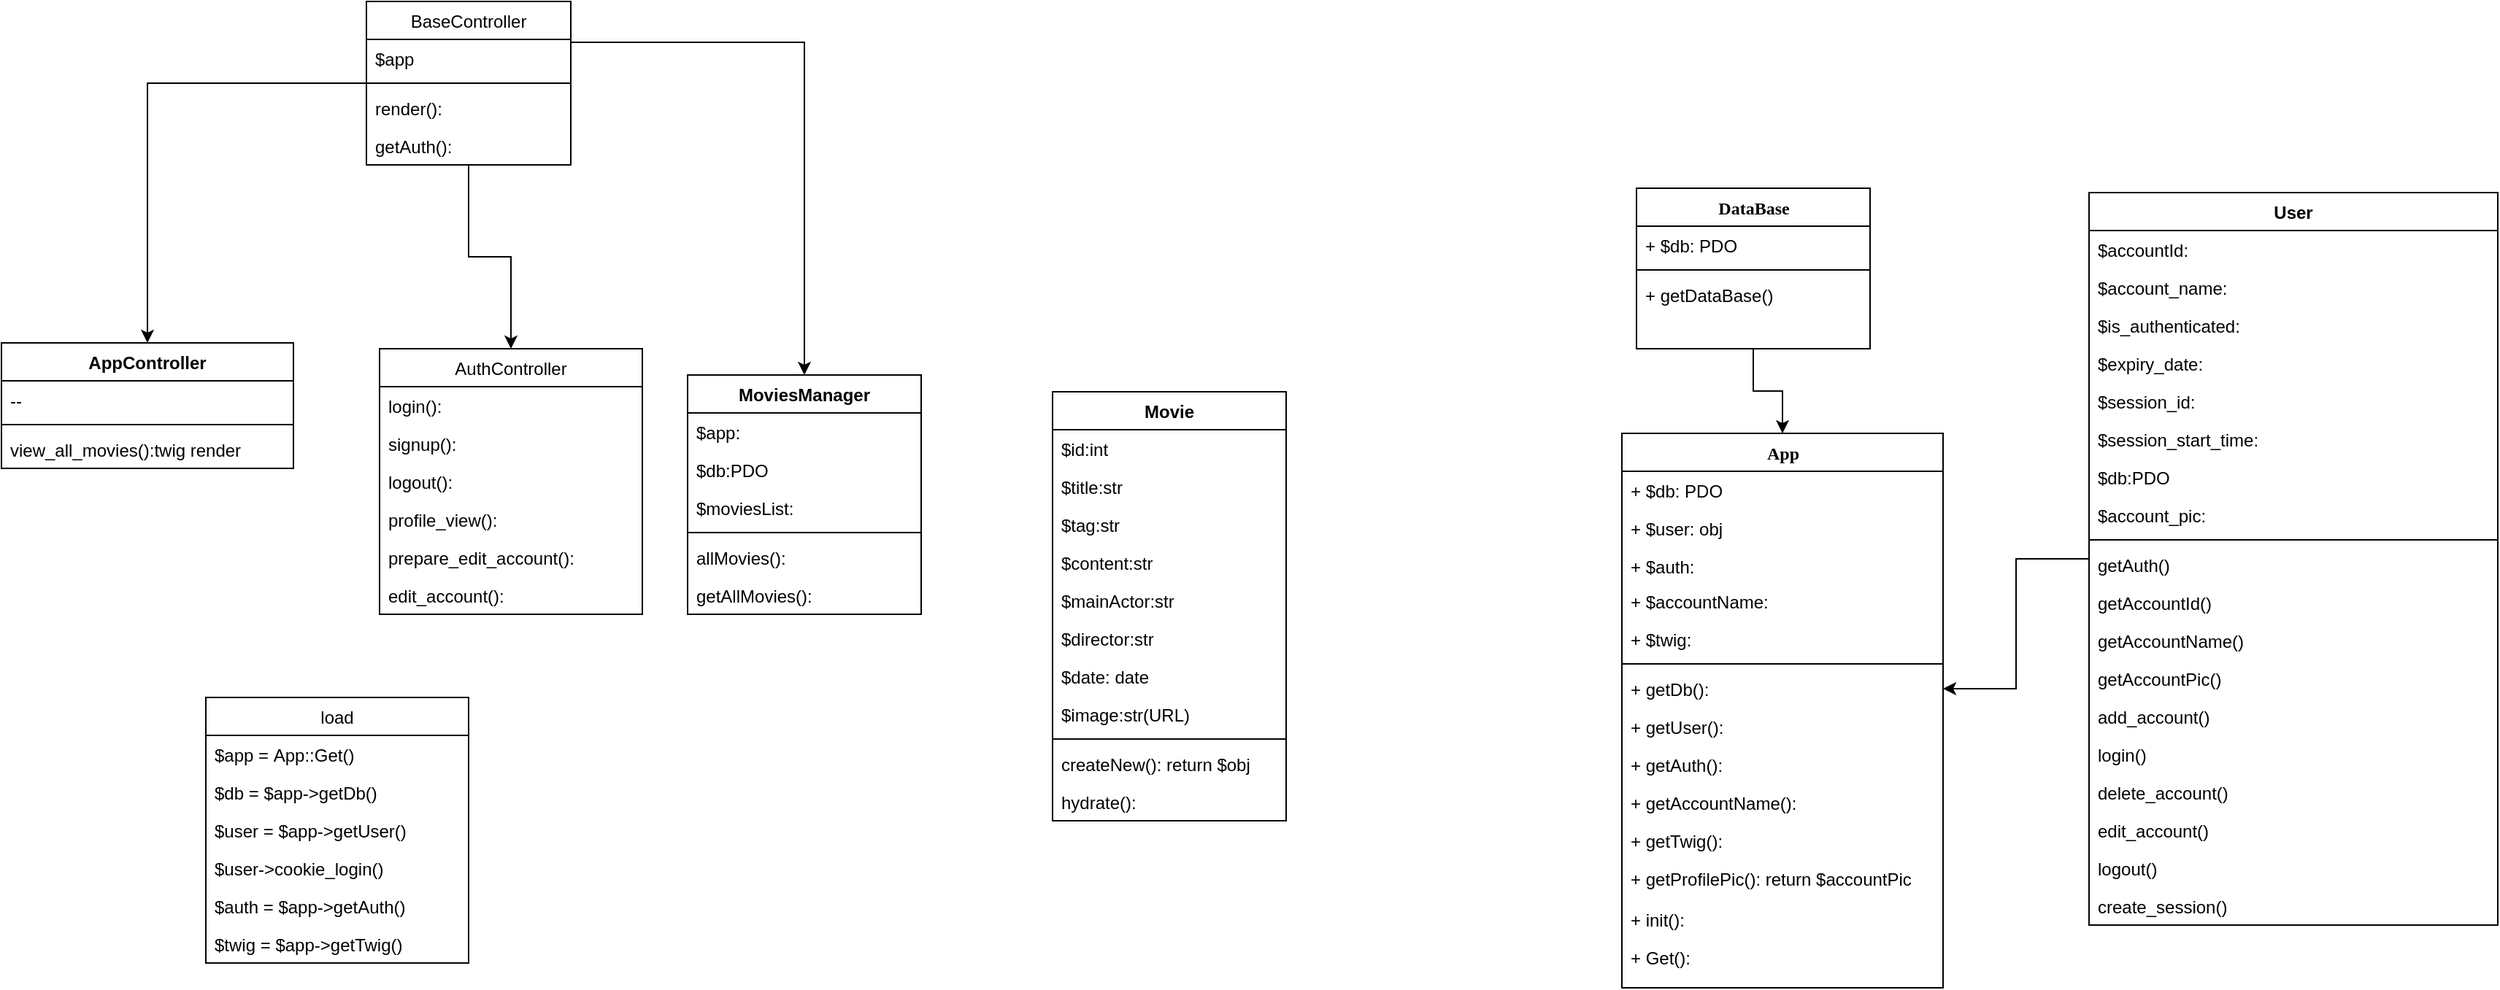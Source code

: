 <mxfile version="12.1.0" type="device" pages="1"><diagram name="Page-1" id="9f46799a-70d6-7492-0946-bef42562c5a5"><mxGraphModel dx="2194" dy="1164" grid="1" gridSize="10" guides="1" tooltips="1" connect="1" arrows="1" fold="1" page="1" pageScale="1" pageWidth="1169" pageHeight="827" background="#ffffff" math="0" shadow="0"><root><mxCell id="0"/><mxCell id="1" parent="0"/><mxCell id="qFZwAq0Wggv7g67LgT4I-54" value="" style="edgeStyle=orthogonalEdgeStyle;rounded=0;orthogonalLoop=1;jettySize=auto;html=1;entryX=0.5;entryY=0;entryDx=0;entryDy=0;" edge="1" parent="1" source="78961159f06e98e8-56" target="78961159f06e98e8-108"><mxGeometry relative="1" as="geometry"/></mxCell><mxCell id="78961159f06e98e8-56" value="DataBase" style="swimlane;html=1;fontStyle=1;align=center;verticalAlign=top;childLayout=stackLayout;horizontal=1;startSize=26;horizontalStack=0;resizeParent=1;resizeLast=0;collapsible=1;marginBottom=0;swimlaneFillColor=#ffffff;rounded=0;shadow=0;comic=0;labelBackgroundColor=none;strokeColor=#000000;strokeWidth=1;fillColor=none;fontFamily=Verdana;fontSize=12;fontColor=#000000;" parent="1" vertex="1"><mxGeometry x="1320" y="138" width="160" height="110" as="geometry"><mxRectangle x="40" y="44.0" width="100" height="26" as="alternateBounds"/></mxGeometry></mxCell><mxCell id="78961159f06e98e8-57" value="+ $db: PDO" style="text;html=1;strokeColor=none;fillColor=none;align=left;verticalAlign=top;spacingLeft=4;spacingRight=4;whiteSpace=wrap;overflow=hidden;rotatable=0;points=[[0,0.5],[1,0.5]];portConstraint=eastwest;" parent="78961159f06e98e8-56" vertex="1"><mxGeometry y="26" width="160" height="26" as="geometry"/></mxCell><mxCell id="78961159f06e98e8-64" value="" style="line;html=1;strokeWidth=1;fillColor=none;align=left;verticalAlign=middle;spacingTop=-1;spacingLeft=3;spacingRight=3;rotatable=0;labelPosition=right;points=[];portConstraint=eastwest;" parent="78961159f06e98e8-56" vertex="1"><mxGeometry y="52" width="160" height="8" as="geometry"/></mxCell><mxCell id="78961159f06e98e8-65" value="+ getDataBase()" style="text;html=1;strokeColor=none;fillColor=none;align=left;verticalAlign=top;spacingLeft=4;spacingRight=4;whiteSpace=wrap;overflow=hidden;rotatable=0;points=[[0,0.5],[1,0.5]];portConstraint=eastwest;" parent="78961159f06e98e8-56" vertex="1"><mxGeometry y="60" width="160" height="26" as="geometry"/></mxCell><mxCell id="78961159f06e98e8-108" value="App" style="swimlane;html=1;fontStyle=1;align=center;verticalAlign=top;childLayout=stackLayout;horizontal=1;startSize=26;horizontalStack=0;resizeParent=1;resizeLast=0;collapsible=1;marginBottom=0;swimlaneFillColor=#ffffff;rounded=0;shadow=0;comic=0;labelBackgroundColor=none;strokeColor=#000000;strokeWidth=1;fillColor=none;fontFamily=Verdana;fontSize=12;fontColor=#000000;" parent="1" vertex="1"><mxGeometry x="1310" y="306" width="220" height="380" as="geometry"><mxRectangle x="250" y="44.0" width="100" height="26" as="alternateBounds"/></mxGeometry></mxCell><mxCell id="78961159f06e98e8-109" value="&lt;div&gt;+ $db: PDO&lt;/div&gt;" style="text;html=1;strokeColor=none;fillColor=none;align=left;verticalAlign=top;spacingLeft=4;spacingRight=4;whiteSpace=wrap;overflow=hidden;rotatable=0;points=[[0,0.5],[1,0.5]];portConstraint=eastwest;" parent="78961159f06e98e8-108" vertex="1"><mxGeometry y="26" width="220" height="26" as="geometry"/></mxCell><mxCell id="78961159f06e98e8-110" value="+ $user: obj" style="text;html=1;strokeColor=none;fillColor=none;align=left;verticalAlign=top;spacingLeft=4;spacingRight=4;whiteSpace=wrap;overflow=hidden;rotatable=0;points=[[0,0.5],[1,0.5]];portConstraint=eastwest;" parent="78961159f06e98e8-108" vertex="1"><mxGeometry y="52" width="220" height="26" as="geometry"/></mxCell><mxCell id="QEfHN6XDftBdcsjIo0OV-11" value="+ $auth:" style="text;html=1;strokeColor=none;fillColor=none;align=left;verticalAlign=top;spacingLeft=4;spacingRight=4;whiteSpace=wrap;overflow=hidden;rotatable=0;points=[[0,0.5],[1,0.5]];portConstraint=eastwest;" parent="78961159f06e98e8-108" vertex="1"><mxGeometry y="78" width="220" height="24" as="geometry"/></mxCell><mxCell id="78961159f06e98e8-117" value="+ $accountName:" style="text;html=1;strokeColor=none;fillColor=none;align=left;verticalAlign=top;spacingLeft=4;spacingRight=4;whiteSpace=wrap;overflow=hidden;rotatable=0;points=[[0,0.5],[1,0.5]];portConstraint=eastwest;" parent="78961159f06e98e8-108" vertex="1"><mxGeometry y="102" width="220" height="26" as="geometry"/></mxCell><mxCell id="78961159f06e98e8-120" value="+ $twig:" style="text;html=1;strokeColor=none;fillColor=none;align=left;verticalAlign=top;spacingLeft=4;spacingRight=4;whiteSpace=wrap;overflow=hidden;rotatable=0;points=[[0,0.5],[1,0.5]];portConstraint=eastwest;" parent="78961159f06e98e8-108" vertex="1"><mxGeometry y="128" width="220" height="26" as="geometry"/></mxCell><mxCell id="78961159f06e98e8-116" value="" style="line;html=1;strokeWidth=1;fillColor=none;align=left;verticalAlign=middle;spacingTop=-1;spacingLeft=3;spacingRight=3;rotatable=0;labelPosition=right;points=[];portConstraint=eastwest;" parent="78961159f06e98e8-108" vertex="1"><mxGeometry y="154" width="220" height="8" as="geometry"/></mxCell><mxCell id="QEfHN6XDftBdcsjIo0OV-19" value="&lt;div&gt;+ getDb():&lt;/div&gt;" style="text;html=1;strokeColor=none;fillColor=none;align=left;verticalAlign=top;spacingLeft=4;spacingRight=4;whiteSpace=wrap;overflow=hidden;rotatable=0;points=[[0,0.5],[1,0.5]];portConstraint=eastwest;" parent="78961159f06e98e8-108" vertex="1"><mxGeometry y="162" width="220" height="26" as="geometry"/></mxCell><mxCell id="QEfHN6XDftBdcsjIo0OV-20" value="&lt;div&gt;+ getUser():&lt;/div&gt;" style="text;html=1;strokeColor=none;fillColor=none;align=left;verticalAlign=top;spacingLeft=4;spacingRight=4;whiteSpace=wrap;overflow=hidden;rotatable=0;points=[[0,0.5],[1,0.5]];portConstraint=eastwest;" parent="78961159f06e98e8-108" vertex="1"><mxGeometry y="188" width="220" height="26" as="geometry"/></mxCell><mxCell id="QEfHN6XDftBdcsjIo0OV-22" value="&lt;div&gt;+ getAuth():&lt;/div&gt;" style="text;html=1;strokeColor=none;fillColor=none;align=left;verticalAlign=top;spacingLeft=4;spacingRight=4;whiteSpace=wrap;overflow=hidden;rotatable=0;points=[[0,0.5],[1,0.5]];portConstraint=eastwest;" parent="78961159f06e98e8-108" vertex="1"><mxGeometry y="214" width="220" height="26" as="geometry"/></mxCell><mxCell id="QEfHN6XDftBdcsjIo0OV-23" value="&lt;div&gt;+ getAccountName():&lt;/div&gt;" style="text;html=1;strokeColor=none;fillColor=none;align=left;verticalAlign=top;spacingLeft=4;spacingRight=4;whiteSpace=wrap;overflow=hidden;rotatable=0;points=[[0,0.5],[1,0.5]];portConstraint=eastwest;" parent="78961159f06e98e8-108" vertex="1"><mxGeometry y="240" width="220" height="26" as="geometry"/></mxCell><mxCell id="QEfHN6XDftBdcsjIo0OV-21" value="&lt;div&gt;+ getTwig():&lt;/div&gt;" style="text;html=1;strokeColor=none;fillColor=none;align=left;verticalAlign=top;spacingLeft=4;spacingRight=4;whiteSpace=wrap;overflow=hidden;rotatable=0;points=[[0,0.5],[1,0.5]];portConstraint=eastwest;" parent="78961159f06e98e8-108" vertex="1"><mxGeometry y="266" width="220" height="26" as="geometry"/></mxCell><mxCell id="QEfHN6XDftBdcsjIo0OV-24" value="&lt;div&gt;+ getProfilePic(): return $accountPic&lt;br&gt;&lt;/div&gt;" style="text;html=1;strokeColor=none;fillColor=none;align=left;verticalAlign=top;spacingLeft=4;spacingRight=4;whiteSpace=wrap;overflow=hidden;rotatable=0;points=[[0,0.5],[1,0.5]];portConstraint=eastwest;" parent="78961159f06e98e8-108" vertex="1"><mxGeometry y="292" width="220" height="28" as="geometry"/></mxCell><mxCell id="QEfHN6XDftBdcsjIo0OV-25" value="&lt;div&gt;+ init():&lt;/div&gt;" style="text;html=1;strokeColor=none;fillColor=none;align=left;verticalAlign=top;spacingLeft=4;spacingRight=4;whiteSpace=wrap;overflow=hidden;rotatable=0;points=[[0,0.5],[1,0.5]];portConstraint=eastwest;" parent="78961159f06e98e8-108" vertex="1"><mxGeometry y="320" width="220" height="26" as="geometry"/></mxCell><mxCell id="QEfHN6XDftBdcsjIo0OV-26" value="&lt;div&gt;+ Get():&lt;/div&gt;" style="text;html=1;strokeColor=none;fillColor=none;align=left;verticalAlign=top;spacingLeft=4;spacingRight=4;whiteSpace=wrap;overflow=hidden;rotatable=0;points=[[0,0.5],[1,0.5]];portConstraint=eastwest;" parent="78961159f06e98e8-108" vertex="1"><mxGeometry y="346" width="220" height="26" as="geometry"/></mxCell><mxCell id="QEfHN6XDftBdcsjIo0OV-14" value="Movie" style="swimlane;fontStyle=1;align=center;verticalAlign=top;childLayout=stackLayout;horizontal=1;startSize=26;horizontalStack=0;resizeParent=1;resizeParentMax=0;resizeLast=0;collapsible=1;marginBottom=0;" parent="1" vertex="1"><mxGeometry x="920" y="277.5" width="160" height="294" as="geometry"/></mxCell><mxCell id="QEfHN6XDftBdcsjIo0OV-15" value="$id:int" style="text;strokeColor=none;fillColor=none;align=left;verticalAlign=top;spacingLeft=4;spacingRight=4;overflow=hidden;rotatable=0;points=[[0,0.5],[1,0.5]];portConstraint=eastwest;" parent="QEfHN6XDftBdcsjIo0OV-14" vertex="1"><mxGeometry y="26" width="160" height="26" as="geometry"/></mxCell><mxCell id="QEfHN6XDftBdcsjIo0OV-18" value="$title:str" style="text;strokeColor=none;fillColor=none;align=left;verticalAlign=top;spacingLeft=4;spacingRight=4;overflow=hidden;rotatable=0;points=[[0,0.5],[1,0.5]];portConstraint=eastwest;" parent="QEfHN6XDftBdcsjIo0OV-14" vertex="1"><mxGeometry y="52" width="160" height="26" as="geometry"/></mxCell><mxCell id="QEfHN6XDftBdcsjIo0OV-17" value="$tag:str" style="text;strokeColor=none;fillColor=none;align=left;verticalAlign=top;spacingLeft=4;spacingRight=4;overflow=hidden;rotatable=0;points=[[0,0.5],[1,0.5]];portConstraint=eastwest;" parent="QEfHN6XDftBdcsjIo0OV-14" vertex="1"><mxGeometry y="78" width="160" height="26" as="geometry"/></mxCell><mxCell id="QEfHN6XDftBdcsjIo0OV-27" value="$content:str" style="text;strokeColor=none;fillColor=none;align=left;verticalAlign=top;spacingLeft=4;spacingRight=4;overflow=hidden;rotatable=0;points=[[0,0.5],[1,0.5]];portConstraint=eastwest;" parent="QEfHN6XDftBdcsjIo0OV-14" vertex="1"><mxGeometry y="104" width="160" height="26" as="geometry"/></mxCell><mxCell id="QEfHN6XDftBdcsjIo0OV-28" value="$mainActor:str" style="text;strokeColor=none;fillColor=none;align=left;verticalAlign=top;spacingLeft=4;spacingRight=4;overflow=hidden;rotatable=0;points=[[0,0.5],[1,0.5]];portConstraint=eastwest;" parent="QEfHN6XDftBdcsjIo0OV-14" vertex="1"><mxGeometry y="130" width="160" height="26" as="geometry"/></mxCell><mxCell id="QEfHN6XDftBdcsjIo0OV-29" value="$director:str" style="text;strokeColor=none;fillColor=none;align=left;verticalAlign=top;spacingLeft=4;spacingRight=4;overflow=hidden;rotatable=0;points=[[0,0.5],[1,0.5]];portConstraint=eastwest;" parent="QEfHN6XDftBdcsjIo0OV-14" vertex="1"><mxGeometry y="156" width="160" height="26" as="geometry"/></mxCell><mxCell id="QEfHN6XDftBdcsjIo0OV-30" value="$date: date" style="text;strokeColor=none;fillColor=none;align=left;verticalAlign=top;spacingLeft=4;spacingRight=4;overflow=hidden;rotatable=0;points=[[0,0.5],[1,0.5]];portConstraint=eastwest;" parent="QEfHN6XDftBdcsjIo0OV-14" vertex="1"><mxGeometry y="182" width="160" height="26" as="geometry"/></mxCell><mxCell id="QEfHN6XDftBdcsjIo0OV-31" value="$image:str(URL)" style="text;strokeColor=none;fillColor=none;align=left;verticalAlign=top;spacingLeft=4;spacingRight=4;overflow=hidden;rotatable=0;points=[[0,0.5],[1,0.5]];portConstraint=eastwest;" parent="QEfHN6XDftBdcsjIo0OV-14" vertex="1"><mxGeometry y="208" width="160" height="26" as="geometry"/></mxCell><mxCell id="QEfHN6XDftBdcsjIo0OV-16" value="" style="line;strokeWidth=1;fillColor=none;align=left;verticalAlign=middle;spacingTop=-1;spacingLeft=3;spacingRight=3;rotatable=0;labelPosition=right;points=[];portConstraint=eastwest;" parent="QEfHN6XDftBdcsjIo0OV-14" vertex="1"><mxGeometry y="234" width="160" height="8" as="geometry"/></mxCell><mxCell id="QEfHN6XDftBdcsjIo0OV-32" value="createNew(): return $obj" style="text;strokeColor=none;fillColor=none;align=left;verticalAlign=top;spacingLeft=4;spacingRight=4;overflow=hidden;rotatable=0;points=[[0,0.5],[1,0.5]];portConstraint=eastwest;" parent="QEfHN6XDftBdcsjIo0OV-14" vertex="1"><mxGeometry y="242" width="160" height="26" as="geometry"/></mxCell><mxCell id="QEfHN6XDftBdcsjIo0OV-33" value="hydrate():" style="text;strokeColor=none;fillColor=none;align=left;verticalAlign=top;spacingLeft=4;spacingRight=4;overflow=hidden;rotatable=0;points=[[0,0.5],[1,0.5]];portConstraint=eastwest;" parent="QEfHN6XDftBdcsjIo0OV-14" vertex="1"><mxGeometry y="268" width="160" height="26" as="geometry"/></mxCell><mxCell id="qFZwAq0Wggv7g67LgT4I-1" value="MoviesManager" style="swimlane;fontStyle=1;align=center;verticalAlign=top;childLayout=stackLayout;horizontal=1;startSize=26;horizontalStack=0;resizeParent=1;resizeParentMax=0;resizeLast=0;collapsible=1;marginBottom=0;" vertex="1" parent="1"><mxGeometry x="670" y="266" width="160" height="164" as="geometry"/></mxCell><mxCell id="qFZwAq0Wggv7g67LgT4I-2" value="$app:" style="text;strokeColor=none;fillColor=none;align=left;verticalAlign=top;spacingLeft=4;spacingRight=4;overflow=hidden;rotatable=0;points=[[0,0.5],[1,0.5]];portConstraint=eastwest;" vertex="1" parent="qFZwAq0Wggv7g67LgT4I-1"><mxGeometry y="26" width="160" height="26" as="geometry"/></mxCell><mxCell id="qFZwAq0Wggv7g67LgT4I-9" value="$db:PDO" style="text;strokeColor=none;fillColor=none;align=left;verticalAlign=top;spacingLeft=4;spacingRight=4;overflow=hidden;rotatable=0;points=[[0,0.5],[1,0.5]];portConstraint=eastwest;" vertex="1" parent="qFZwAq0Wggv7g67LgT4I-1"><mxGeometry y="52" width="160" height="26" as="geometry"/></mxCell><mxCell id="qFZwAq0Wggv7g67LgT4I-10" value="$moviesList:" style="text;strokeColor=none;fillColor=none;align=left;verticalAlign=top;spacingLeft=4;spacingRight=4;overflow=hidden;rotatable=0;points=[[0,0.5],[1,0.5]];portConstraint=eastwest;" vertex="1" parent="qFZwAq0Wggv7g67LgT4I-1"><mxGeometry y="78" width="160" height="26" as="geometry"/></mxCell><mxCell id="qFZwAq0Wggv7g67LgT4I-3" value="" style="line;strokeWidth=1;fillColor=none;align=left;verticalAlign=middle;spacingTop=-1;spacingLeft=3;spacingRight=3;rotatable=0;labelPosition=right;points=[];portConstraint=eastwest;" vertex="1" parent="qFZwAq0Wggv7g67LgT4I-1"><mxGeometry y="104" width="160" height="8" as="geometry"/></mxCell><mxCell id="qFZwAq0Wggv7g67LgT4I-4" value="allMovies():" style="text;strokeColor=none;fillColor=none;align=left;verticalAlign=top;spacingLeft=4;spacingRight=4;overflow=hidden;rotatable=0;points=[[0,0.5],[1,0.5]];portConstraint=eastwest;" vertex="1" parent="qFZwAq0Wggv7g67LgT4I-1"><mxGeometry y="112" width="160" height="26" as="geometry"/></mxCell><mxCell id="qFZwAq0Wggv7g67LgT4I-11" value="getAllMovies():" style="text;strokeColor=none;fillColor=none;align=left;verticalAlign=top;spacingLeft=4;spacingRight=4;overflow=hidden;rotatable=0;points=[[0,0.5],[1,0.5]];portConstraint=eastwest;" vertex="1" parent="qFZwAq0Wggv7g67LgT4I-1"><mxGeometry y="138" width="160" height="26" as="geometry"/></mxCell><mxCell id="qFZwAq0Wggv7g67LgT4I-12" value="AppController" style="swimlane;fontStyle=1;align=center;verticalAlign=top;childLayout=stackLayout;horizontal=1;startSize=26;horizontalStack=0;resizeParent=1;resizeParentMax=0;resizeLast=0;collapsible=1;marginBottom=0;" vertex="1" parent="1"><mxGeometry x="200" y="244" width="200" height="86" as="geometry"/></mxCell><mxCell id="qFZwAq0Wggv7g67LgT4I-13" value="--" style="text;strokeColor=none;fillColor=none;align=left;verticalAlign=top;spacingLeft=4;spacingRight=4;overflow=hidden;rotatable=0;points=[[0,0.5],[1,0.5]];portConstraint=eastwest;" vertex="1" parent="qFZwAq0Wggv7g67LgT4I-12"><mxGeometry y="26" width="200" height="26" as="geometry"/></mxCell><mxCell id="qFZwAq0Wggv7g67LgT4I-14" value="" style="line;strokeWidth=1;fillColor=none;align=left;verticalAlign=middle;spacingTop=-1;spacingLeft=3;spacingRight=3;rotatable=0;labelPosition=right;points=[];portConstraint=eastwest;" vertex="1" parent="qFZwAq0Wggv7g67LgT4I-12"><mxGeometry y="52" width="200" height="8" as="geometry"/></mxCell><mxCell id="qFZwAq0Wggv7g67LgT4I-15" value="view_all_movies():twig render" style="text;strokeColor=none;fillColor=none;align=left;verticalAlign=top;spacingLeft=4;spacingRight=4;overflow=hidden;rotatable=0;points=[[0,0.5],[1,0.5]];portConstraint=eastwest;" vertex="1" parent="qFZwAq0Wggv7g67LgT4I-12"><mxGeometry y="60" width="200" height="26" as="geometry"/></mxCell><mxCell id="qFZwAq0Wggv7g67LgT4I-20" value="AuthController" style="swimlane;fontStyle=0;childLayout=stackLayout;horizontal=1;startSize=26;fillColor=none;horizontalStack=0;resizeParent=1;resizeParentMax=0;resizeLast=0;collapsible=1;marginBottom=0;" vertex="1" parent="1"><mxGeometry x="459" y="248" width="180" height="182" as="geometry"/></mxCell><mxCell id="qFZwAq0Wggv7g67LgT4I-21" value="login():" style="text;strokeColor=none;fillColor=none;align=left;verticalAlign=top;spacingLeft=4;spacingRight=4;overflow=hidden;rotatable=0;points=[[0,0.5],[1,0.5]];portConstraint=eastwest;" vertex="1" parent="qFZwAq0Wggv7g67LgT4I-20"><mxGeometry y="26" width="180" height="26" as="geometry"/></mxCell><mxCell id="qFZwAq0Wggv7g67LgT4I-22" value="signup():" style="text;strokeColor=none;fillColor=none;align=left;verticalAlign=top;spacingLeft=4;spacingRight=4;overflow=hidden;rotatable=0;points=[[0,0.5],[1,0.5]];portConstraint=eastwest;" vertex="1" parent="qFZwAq0Wggv7g67LgT4I-20"><mxGeometry y="52" width="180" height="26" as="geometry"/></mxCell><mxCell id="qFZwAq0Wggv7g67LgT4I-23" value="logout():" style="text;strokeColor=none;fillColor=none;align=left;verticalAlign=top;spacingLeft=4;spacingRight=4;overflow=hidden;rotatable=0;points=[[0,0.5],[1,0.5]];portConstraint=eastwest;" vertex="1" parent="qFZwAq0Wggv7g67LgT4I-20"><mxGeometry y="78" width="180" height="26" as="geometry"/></mxCell><mxCell id="qFZwAq0Wggv7g67LgT4I-24" value="profile_view():" style="text;strokeColor=none;fillColor=none;align=left;verticalAlign=top;spacingLeft=4;spacingRight=4;overflow=hidden;rotatable=0;points=[[0,0.5],[1,0.5]];portConstraint=eastwest;" vertex="1" parent="qFZwAq0Wggv7g67LgT4I-20"><mxGeometry y="104" width="180" height="26" as="geometry"/></mxCell><mxCell id="qFZwAq0Wggv7g67LgT4I-25" value="prepare_edit_account():" style="text;strokeColor=none;fillColor=none;align=left;verticalAlign=top;spacingLeft=4;spacingRight=4;overflow=hidden;rotatable=0;points=[[0,0.5],[1,0.5]];portConstraint=eastwest;" vertex="1" parent="qFZwAq0Wggv7g67LgT4I-20"><mxGeometry y="130" width="180" height="26" as="geometry"/></mxCell><mxCell id="qFZwAq0Wggv7g67LgT4I-26" value="edit_account():" style="text;strokeColor=none;fillColor=none;align=left;verticalAlign=top;spacingLeft=4;spacingRight=4;overflow=hidden;rotatable=0;points=[[0,0.5],[1,0.5]];portConstraint=eastwest;" vertex="1" parent="qFZwAq0Wggv7g67LgT4I-20"><mxGeometry y="156" width="180" height="26" as="geometry"/></mxCell><mxCell id="qFZwAq0Wggv7g67LgT4I-53" value="" style="edgeStyle=orthogonalEdgeStyle;rounded=0;orthogonalLoop=1;jettySize=auto;html=1;entryX=0.5;entryY=0;entryDx=0;entryDy=0;" edge="1" parent="1" source="qFZwAq0Wggv7g67LgT4I-27" target="qFZwAq0Wggv7g67LgT4I-12"><mxGeometry relative="1" as="geometry"/></mxCell><mxCell id="qFZwAq0Wggv7g67LgT4I-86" value="" style="edgeStyle=orthogonalEdgeStyle;rounded=0;orthogonalLoop=1;jettySize=auto;html=1;entryX=0.5;entryY=0;entryDx=0;entryDy=0;" edge="1" parent="1" source="qFZwAq0Wggv7g67LgT4I-27" target="qFZwAq0Wggv7g67LgT4I-20"><mxGeometry relative="1" as="geometry"/></mxCell><mxCell id="qFZwAq0Wggv7g67LgT4I-92" value="" style="edgeStyle=orthogonalEdgeStyle;rounded=0;orthogonalLoop=1;jettySize=auto;html=1;exitX=1;exitY=0.25;exitDx=0;exitDy=0;" edge="1" parent="1" source="qFZwAq0Wggv7g67LgT4I-27" target="qFZwAq0Wggv7g67LgT4I-1"><mxGeometry relative="1" as="geometry"><mxPoint x="670" y="66" as="targetPoint"/></mxGeometry></mxCell><mxCell id="qFZwAq0Wggv7g67LgT4I-27" value="BaseController" style="swimlane;fontStyle=0;childLayout=stackLayout;horizontal=1;startSize=26;fillColor=none;horizontalStack=0;resizeParent=1;resizeParentMax=0;resizeLast=0;collapsible=1;marginBottom=0;" vertex="1" parent="1"><mxGeometry x="450" y="10" width="140" height="112" as="geometry"/></mxCell><mxCell id="qFZwAq0Wggv7g67LgT4I-28" value="$app" style="text;strokeColor=none;fillColor=none;align=left;verticalAlign=top;spacingLeft=4;spacingRight=4;overflow=hidden;rotatable=0;points=[[0,0.5],[1,0.5]];portConstraint=eastwest;" vertex="1" parent="qFZwAq0Wggv7g67LgT4I-27"><mxGeometry y="26" width="140" height="26" as="geometry"/></mxCell><mxCell id="qFZwAq0Wggv7g67LgT4I-31" value="" style="line;html=1;strokeWidth=1;fillColor=none;align=left;verticalAlign=middle;spacingTop=-1;spacingLeft=3;spacingRight=3;rotatable=0;labelPosition=right;points=[];portConstraint=eastwest;" vertex="1" parent="qFZwAq0Wggv7g67LgT4I-27"><mxGeometry y="52" width="140" height="8" as="geometry"/></mxCell><mxCell id="qFZwAq0Wggv7g67LgT4I-29" value="render():" style="text;strokeColor=none;fillColor=none;align=left;verticalAlign=top;spacingLeft=4;spacingRight=4;overflow=hidden;rotatable=0;points=[[0,0.5],[1,0.5]];portConstraint=eastwest;" vertex="1" parent="qFZwAq0Wggv7g67LgT4I-27"><mxGeometry y="60" width="140" height="26" as="geometry"/></mxCell><mxCell id="qFZwAq0Wggv7g67LgT4I-30" value="getAuth():" style="text;strokeColor=none;fillColor=none;align=left;verticalAlign=top;spacingLeft=4;spacingRight=4;overflow=hidden;rotatable=0;points=[[0,0.5],[1,0.5]];portConstraint=eastwest;" vertex="1" parent="qFZwAq0Wggv7g67LgT4I-27"><mxGeometry y="86" width="140" height="26" as="geometry"/></mxCell><mxCell id="qFZwAq0Wggv7g67LgT4I-77" style="edgeStyle=orthogonalEdgeStyle;rounded=0;orthogonalLoop=1;jettySize=auto;html=1;entryX=1;entryY=0.5;entryDx=0;entryDy=0;" edge="1" parent="1" source="qFZwAq0Wggv7g67LgT4I-32" target="QEfHN6XDftBdcsjIo0OV-19"><mxGeometry relative="1" as="geometry"/></mxCell><mxCell id="qFZwAq0Wggv7g67LgT4I-32" value="User" style="swimlane;fontStyle=1;align=center;verticalAlign=top;childLayout=stackLayout;horizontal=1;startSize=26;horizontalStack=0;resizeParent=1;resizeParentMax=0;resizeLast=0;collapsible=1;marginBottom=0;" vertex="1" parent="1"><mxGeometry x="1630" y="141" width="280" height="502" as="geometry"/></mxCell><mxCell id="qFZwAq0Wggv7g67LgT4I-33" value="$accountId:" style="text;strokeColor=none;fillColor=none;align=left;verticalAlign=top;spacingLeft=4;spacingRight=4;overflow=hidden;rotatable=0;points=[[0,0.5],[1,0.5]];portConstraint=eastwest;" vertex="1" parent="qFZwAq0Wggv7g67LgT4I-32"><mxGeometry y="26" width="280" height="26" as="geometry"/></mxCell><mxCell id="qFZwAq0Wggv7g67LgT4I-36" value="$account_name:" style="text;strokeColor=none;fillColor=none;align=left;verticalAlign=top;spacingLeft=4;spacingRight=4;overflow=hidden;rotatable=0;points=[[0,0.5],[1,0.5]];portConstraint=eastwest;" vertex="1" parent="qFZwAq0Wggv7g67LgT4I-32"><mxGeometry y="52" width="280" height="26" as="geometry"/></mxCell><mxCell id="qFZwAq0Wggv7g67LgT4I-37" value="$is_authenticated:" style="text;strokeColor=none;fillColor=none;align=left;verticalAlign=top;spacingLeft=4;spacingRight=4;overflow=hidden;rotatable=0;points=[[0,0.5],[1,0.5]];portConstraint=eastwest;" vertex="1" parent="qFZwAq0Wggv7g67LgT4I-32"><mxGeometry y="78" width="280" height="26" as="geometry"/></mxCell><mxCell id="qFZwAq0Wggv7g67LgT4I-38" value="$expiry_date:" style="text;strokeColor=none;fillColor=none;align=left;verticalAlign=top;spacingLeft=4;spacingRight=4;overflow=hidden;rotatable=0;points=[[0,0.5],[1,0.5]];portConstraint=eastwest;" vertex="1" parent="qFZwAq0Wggv7g67LgT4I-32"><mxGeometry y="104" width="280" height="26" as="geometry"/></mxCell><mxCell id="qFZwAq0Wggv7g67LgT4I-39" value="$session_id:" style="text;strokeColor=none;fillColor=none;align=left;verticalAlign=top;spacingLeft=4;spacingRight=4;overflow=hidden;rotatable=0;points=[[0,0.5],[1,0.5]];portConstraint=eastwest;" vertex="1" parent="qFZwAq0Wggv7g67LgT4I-32"><mxGeometry y="130" width="280" height="26" as="geometry"/></mxCell><mxCell id="qFZwAq0Wggv7g67LgT4I-40" value="$session_start_time:" style="text;strokeColor=none;fillColor=none;align=left;verticalAlign=top;spacingLeft=4;spacingRight=4;overflow=hidden;rotatable=0;points=[[0,0.5],[1,0.5]];portConstraint=eastwest;" vertex="1" parent="qFZwAq0Wggv7g67LgT4I-32"><mxGeometry y="156" width="280" height="26" as="geometry"/></mxCell><mxCell id="qFZwAq0Wggv7g67LgT4I-41" value="$db:PDO" style="text;strokeColor=none;fillColor=none;align=left;verticalAlign=top;spacingLeft=4;spacingRight=4;overflow=hidden;rotatable=0;points=[[0,0.5],[1,0.5]];portConstraint=eastwest;" vertex="1" parent="qFZwAq0Wggv7g67LgT4I-32"><mxGeometry y="182" width="280" height="26" as="geometry"/></mxCell><mxCell id="qFZwAq0Wggv7g67LgT4I-42" value="$account_pic:" style="text;strokeColor=none;fillColor=none;align=left;verticalAlign=top;spacingLeft=4;spacingRight=4;overflow=hidden;rotatable=0;points=[[0,0.5],[1,0.5]];portConstraint=eastwest;" vertex="1" parent="qFZwAq0Wggv7g67LgT4I-32"><mxGeometry y="208" width="280" height="26" as="geometry"/></mxCell><mxCell id="qFZwAq0Wggv7g67LgT4I-34" value="" style="line;strokeWidth=1;fillColor=none;align=left;verticalAlign=middle;spacingTop=-1;spacingLeft=3;spacingRight=3;rotatable=0;labelPosition=right;points=[];portConstraint=eastwest;" vertex="1" parent="qFZwAq0Wggv7g67LgT4I-32"><mxGeometry y="234" width="280" height="8" as="geometry"/></mxCell><mxCell id="qFZwAq0Wggv7g67LgT4I-35" value="getAuth()" style="text;strokeColor=none;fillColor=none;align=left;verticalAlign=top;spacingLeft=4;spacingRight=4;overflow=hidden;rotatable=0;points=[[0,0.5],[1,0.5]];portConstraint=eastwest;" vertex="1" parent="qFZwAq0Wggv7g67LgT4I-32"><mxGeometry y="242" width="280" height="26" as="geometry"/></mxCell><mxCell id="qFZwAq0Wggv7g67LgT4I-43" value="getAccountId()" style="text;strokeColor=none;fillColor=none;align=left;verticalAlign=top;spacingLeft=4;spacingRight=4;overflow=hidden;rotatable=0;points=[[0,0.5],[1,0.5]];portConstraint=eastwest;" vertex="1" parent="qFZwAq0Wggv7g67LgT4I-32"><mxGeometry y="268" width="280" height="26" as="geometry"/></mxCell><mxCell id="qFZwAq0Wggv7g67LgT4I-44" value="getAccountName()" style="text;strokeColor=none;fillColor=none;align=left;verticalAlign=top;spacingLeft=4;spacingRight=4;overflow=hidden;rotatable=0;points=[[0,0.5],[1,0.5]];portConstraint=eastwest;" vertex="1" parent="qFZwAq0Wggv7g67LgT4I-32"><mxGeometry y="294" width="280" height="26" as="geometry"/></mxCell><mxCell id="qFZwAq0Wggv7g67LgT4I-45" value="getAccountPic()" style="text;strokeColor=none;fillColor=none;align=left;verticalAlign=top;spacingLeft=4;spacingRight=4;overflow=hidden;rotatable=0;points=[[0,0.5],[1,0.5]];portConstraint=eastwest;" vertex="1" parent="qFZwAq0Wggv7g67LgT4I-32"><mxGeometry y="320" width="280" height="26" as="geometry"/></mxCell><mxCell id="qFZwAq0Wggv7g67LgT4I-46" value="add_account()" style="text;strokeColor=none;fillColor=none;align=left;verticalAlign=top;spacingLeft=4;spacingRight=4;overflow=hidden;rotatable=0;points=[[0,0.5],[1,0.5]];portConstraint=eastwest;" vertex="1" parent="qFZwAq0Wggv7g67LgT4I-32"><mxGeometry y="346" width="280" height="26" as="geometry"/></mxCell><mxCell id="qFZwAq0Wggv7g67LgT4I-47" value="login()" style="text;strokeColor=none;fillColor=none;align=left;verticalAlign=top;spacingLeft=4;spacingRight=4;overflow=hidden;rotatable=0;points=[[0,0.5],[1,0.5]];portConstraint=eastwest;" vertex="1" parent="qFZwAq0Wggv7g67LgT4I-32"><mxGeometry y="372" width="280" height="26" as="geometry"/></mxCell><mxCell id="qFZwAq0Wggv7g67LgT4I-48" value="delete_account()" style="text;strokeColor=none;fillColor=none;align=left;verticalAlign=top;spacingLeft=4;spacingRight=4;overflow=hidden;rotatable=0;points=[[0,0.5],[1,0.5]];portConstraint=eastwest;" vertex="1" parent="qFZwAq0Wggv7g67LgT4I-32"><mxGeometry y="398" width="280" height="26" as="geometry"/></mxCell><mxCell id="qFZwAq0Wggv7g67LgT4I-49" value="edit_account()" style="text;strokeColor=none;fillColor=none;align=left;verticalAlign=top;spacingLeft=4;spacingRight=4;overflow=hidden;rotatable=0;points=[[0,0.5],[1,0.5]];portConstraint=eastwest;" vertex="1" parent="qFZwAq0Wggv7g67LgT4I-32"><mxGeometry y="424" width="280" height="26" as="geometry"/></mxCell><mxCell id="qFZwAq0Wggv7g67LgT4I-50" value="logout()" style="text;strokeColor=none;fillColor=none;align=left;verticalAlign=top;spacingLeft=4;spacingRight=4;overflow=hidden;rotatable=0;points=[[0,0.5],[1,0.5]];portConstraint=eastwest;" vertex="1" parent="qFZwAq0Wggv7g67LgT4I-32"><mxGeometry y="450" width="280" height="26" as="geometry"/></mxCell><mxCell id="qFZwAq0Wggv7g67LgT4I-51" value="create_session()" style="text;strokeColor=none;fillColor=none;align=left;verticalAlign=top;spacingLeft=4;spacingRight=4;overflow=hidden;rotatable=0;points=[[0,0.5],[1,0.5]];portConstraint=eastwest;" vertex="1" parent="qFZwAq0Wggv7g67LgT4I-32"><mxGeometry y="476" width="280" height="26" as="geometry"/></mxCell><mxCell id="qFZwAq0Wggv7g67LgT4I-93" value="load" style="swimlane;fontStyle=0;childLayout=stackLayout;horizontal=1;startSize=26;fillColor=none;horizontalStack=0;resizeParent=1;resizeParentMax=0;resizeLast=0;collapsible=1;marginBottom=0;" vertex="1" parent="1"><mxGeometry x="340" y="487" width="180" height="182" as="geometry"/></mxCell><mxCell id="qFZwAq0Wggv7g67LgT4I-94" value="$app = App::Get()" style="text;strokeColor=none;fillColor=none;align=left;verticalAlign=top;spacingLeft=4;spacingRight=4;overflow=hidden;rotatable=0;points=[[0,0.5],[1,0.5]];portConstraint=eastwest;" vertex="1" parent="qFZwAq0Wggv7g67LgT4I-93"><mxGeometry y="26" width="180" height="26" as="geometry"/></mxCell><mxCell id="qFZwAq0Wggv7g67LgT4I-95" value="$db = $app-&gt;getDb()" style="text;strokeColor=none;fillColor=none;align=left;verticalAlign=top;spacingLeft=4;spacingRight=4;overflow=hidden;rotatable=0;points=[[0,0.5],[1,0.5]];portConstraint=eastwest;" vertex="1" parent="qFZwAq0Wggv7g67LgT4I-93"><mxGeometry y="52" width="180" height="26" as="geometry"/></mxCell><mxCell id="qFZwAq0Wggv7g67LgT4I-96" value="$user = $app-&gt;getUser()" style="text;strokeColor=none;fillColor=none;align=left;verticalAlign=top;spacingLeft=4;spacingRight=4;overflow=hidden;rotatable=0;points=[[0,0.5],[1,0.5]];portConstraint=eastwest;" vertex="1" parent="qFZwAq0Wggv7g67LgT4I-93"><mxGeometry y="78" width="180" height="26" as="geometry"/></mxCell><mxCell id="qFZwAq0Wggv7g67LgT4I-97" value="$user-&gt;cookie_login()" style="text;strokeColor=none;fillColor=none;align=left;verticalAlign=top;spacingLeft=4;spacingRight=4;overflow=hidden;rotatable=0;points=[[0,0.5],[1,0.5]];portConstraint=eastwest;" vertex="1" parent="qFZwAq0Wggv7g67LgT4I-93"><mxGeometry y="104" width="180" height="26" as="geometry"/></mxCell><mxCell id="qFZwAq0Wggv7g67LgT4I-98" value="$auth = $app-&gt;getAuth()" style="text;strokeColor=none;fillColor=none;align=left;verticalAlign=top;spacingLeft=4;spacingRight=4;overflow=hidden;rotatable=0;points=[[0,0.5],[1,0.5]];portConstraint=eastwest;" vertex="1" parent="qFZwAq0Wggv7g67LgT4I-93"><mxGeometry y="130" width="180" height="26" as="geometry"/></mxCell><mxCell id="qFZwAq0Wggv7g67LgT4I-99" value="$twig = $app-&gt;getTwig()" style="text;strokeColor=none;fillColor=none;align=left;verticalAlign=top;spacingLeft=4;spacingRight=4;overflow=hidden;rotatable=0;points=[[0,0.5],[1,0.5]];portConstraint=eastwest;" vertex="1" parent="qFZwAq0Wggv7g67LgT4I-93"><mxGeometry y="156" width="180" height="26" as="geometry"/></mxCell></root></mxGraphModel></diagram></mxfile>